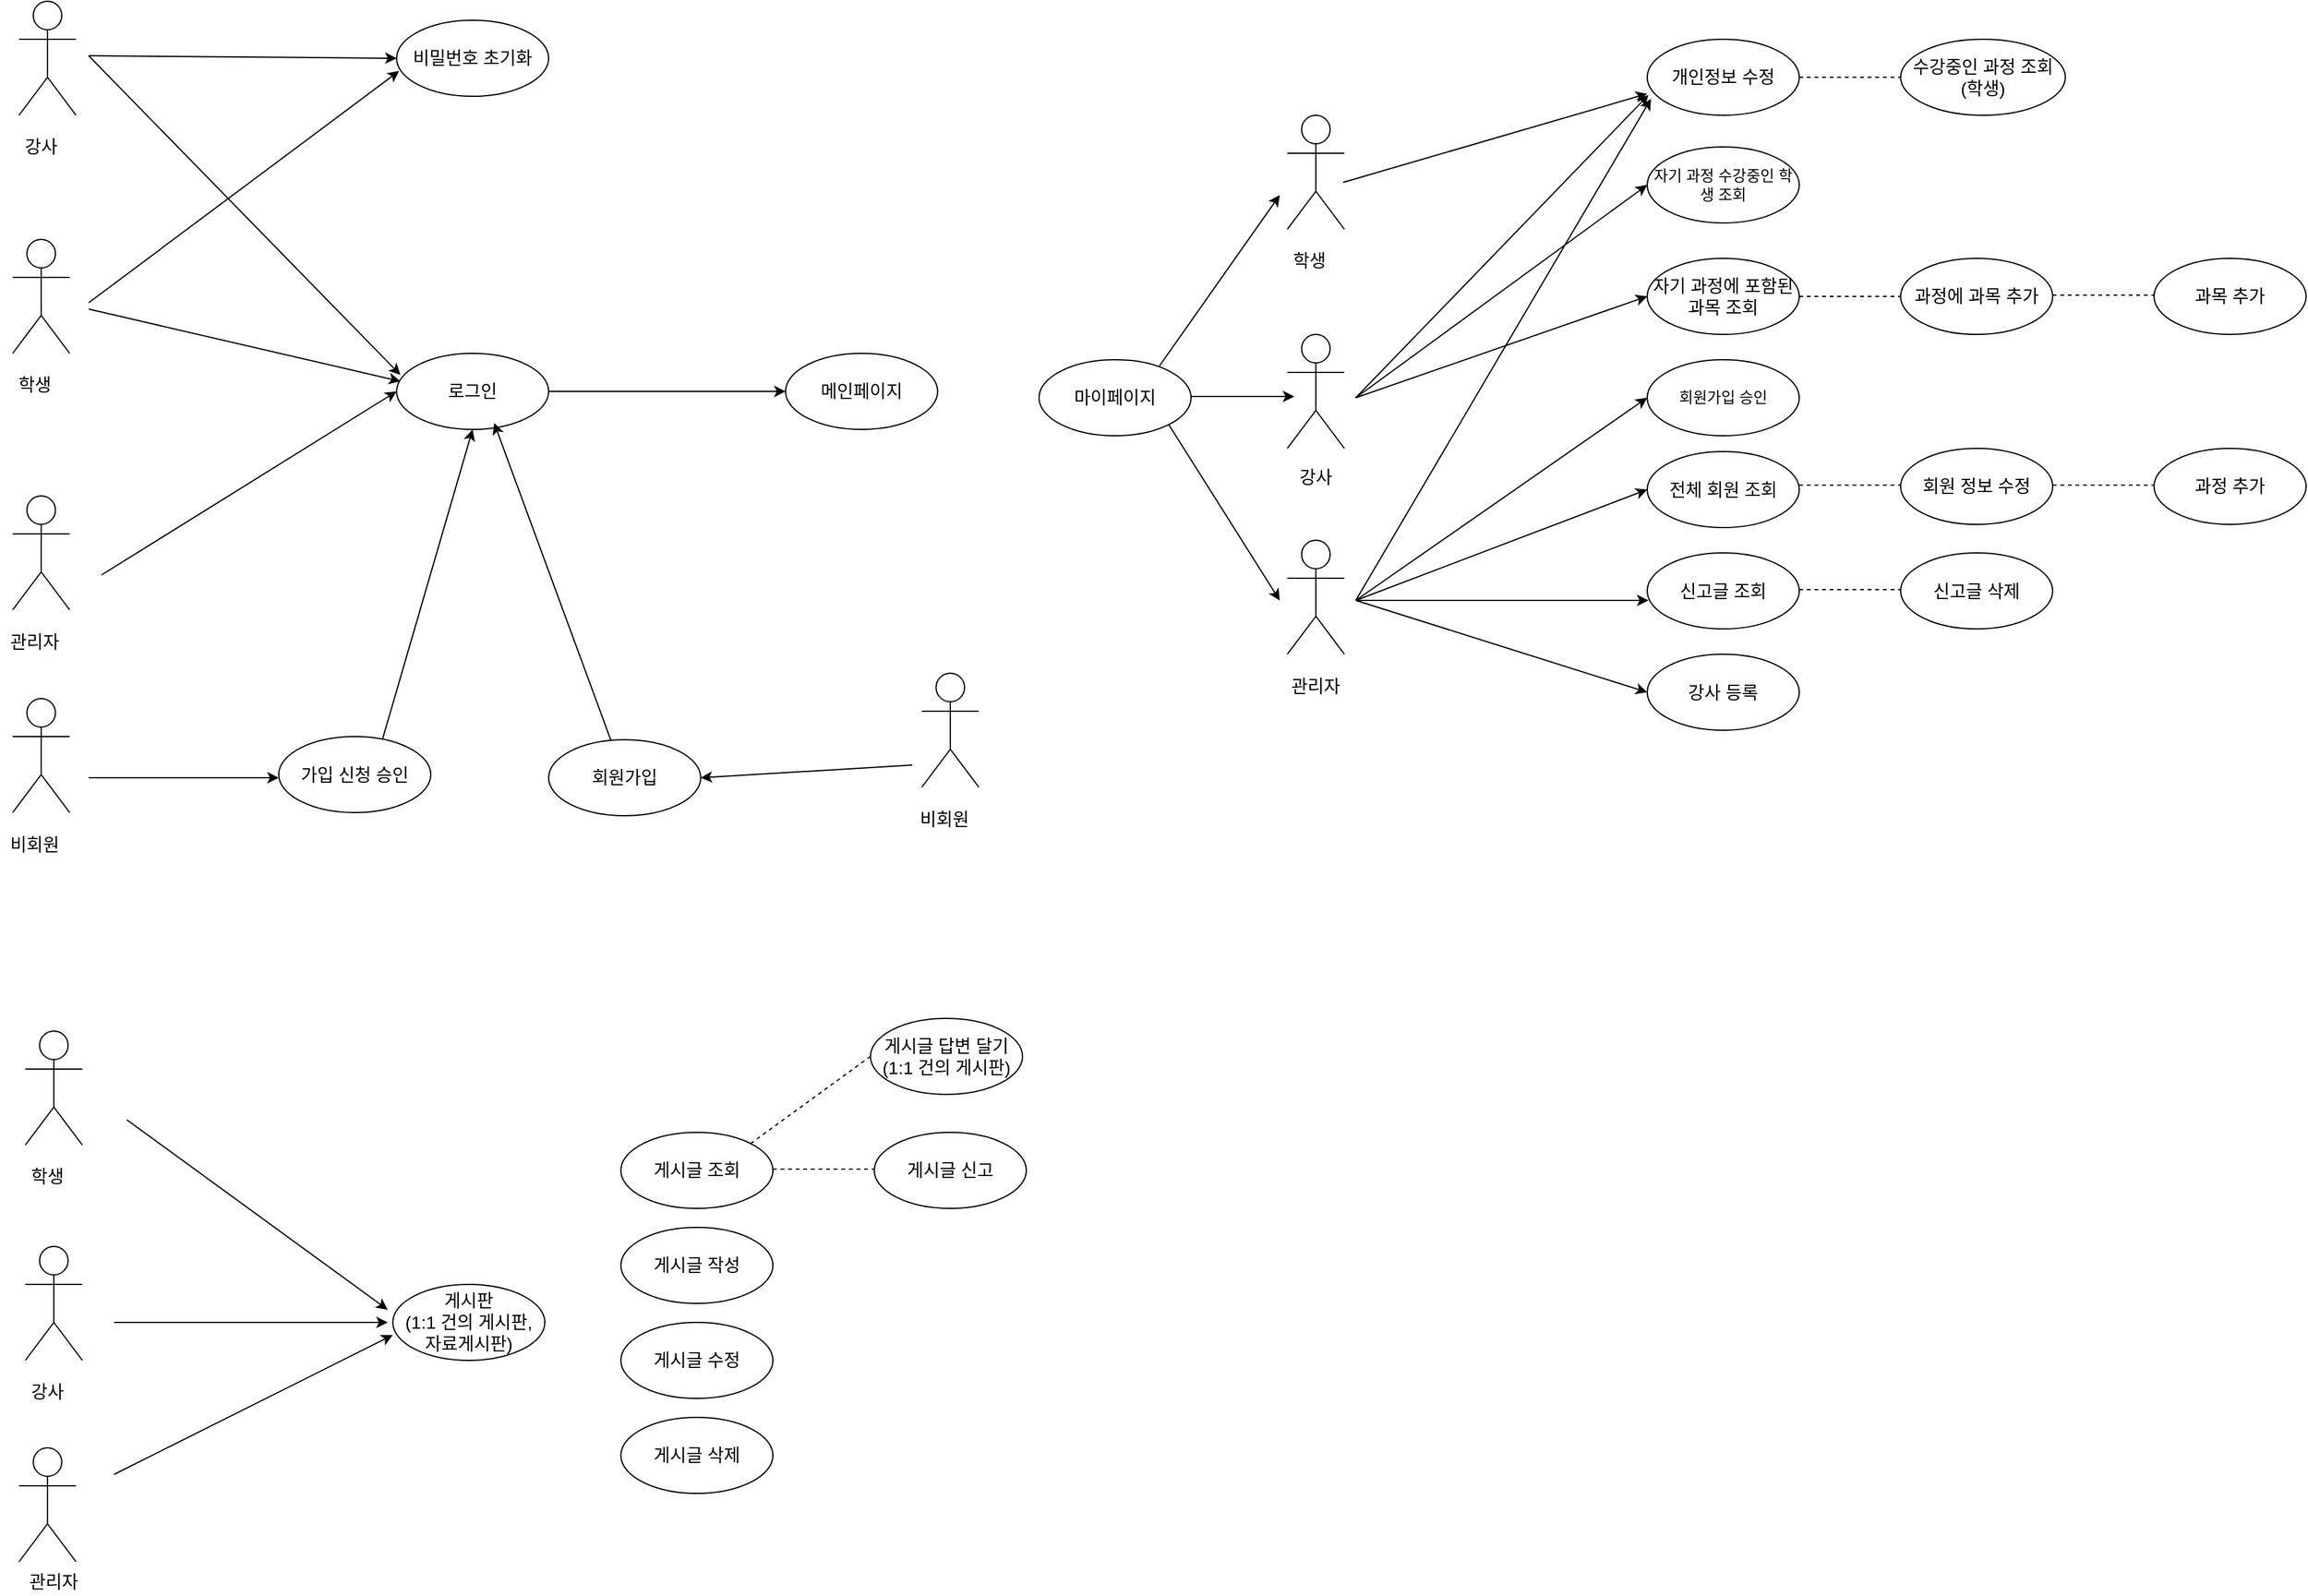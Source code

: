 <mxfile version="10.6.7" type="github"><diagram id="NTyxb_ioDviHmjdF3tRQ" name="Page-1"><mxGraphModel dx="1394" dy="796" grid="1" gridSize="10" guides="1" tooltips="1" connect="1" arrows="1" fold="1" page="1" pageScale="1" pageWidth="827" pageHeight="1169" math="0" shadow="0"><root><mxCell id="0"/><mxCell id="1" parent="0"/><mxCell id="vYKhGPjS0XcKdQ3DkkJL-1" value="&lt;font color=&quot;#ffffff&quot;&gt;Actor&lt;/font&gt;" style="shape=umlActor;verticalLabelPosition=bottom;labelBackgroundColor=#ffffff;verticalAlign=top;html=1;outlineConnect=0;" parent="1" vertex="1"><mxGeometry x="50" y="215" width="45" height="90" as="geometry"/></mxCell><mxCell id="vYKhGPjS0XcKdQ3DkkJL-2" value="&lt;font style=&quot;font-size: 14px&quot;&gt;비밀번호 초기화&lt;/font&gt;" style="ellipse;whiteSpace=wrap;html=1;" parent="1" vertex="1"><mxGeometry x="353" y="42" width="120" height="60" as="geometry"/></mxCell><mxCell id="vYKhGPjS0XcKdQ3DkkJL-12" value="&lt;font style=&quot;font-size: 14px&quot;&gt;학생&lt;/font&gt;" style="text;html=1;strokeColor=none;fillColor=none;align=center;verticalAlign=middle;whiteSpace=wrap;rounded=0;" parent="1" vertex="1"><mxGeometry x="40" y="320" width="55" height="20" as="geometry"/></mxCell><mxCell id="vYKhGPjS0XcKdQ3DkkJL-15" value="&lt;font color=&quot;#ffffff&quot;&gt;Actor&lt;/font&gt;" style="shape=umlActor;verticalLabelPosition=bottom;labelBackgroundColor=#ffffff;verticalAlign=top;html=1;outlineConnect=0;" parent="1" vertex="1"><mxGeometry x="55" y="27" width="45" height="90" as="geometry"/></mxCell><mxCell id="vYKhGPjS0XcKdQ3DkkJL-16" value="&lt;font style=&quot;font-size: 14px&quot;&gt;강사&lt;/font&gt;" style="text;html=1;strokeColor=none;fillColor=none;align=center;verticalAlign=middle;whiteSpace=wrap;rounded=0;" parent="1" vertex="1"><mxGeometry x="45" y="132" width="55" height="20" as="geometry"/></mxCell><mxCell id="R5ydXDe85Mxhxa_G9bTE-1" value="&lt;font color=&quot;#ffffff&quot;&gt;Actor&lt;/font&gt;" style="shape=umlActor;verticalLabelPosition=bottom;labelBackgroundColor=#ffffff;verticalAlign=top;html=1;outlineConnect=0;strokeColor=#000000;" parent="1" vertex="1"><mxGeometry x="50" y="417.5" width="45" height="90" as="geometry"/></mxCell><mxCell id="R5ydXDe85Mxhxa_G9bTE-2" value="&lt;span style=&quot;font-size: 14px&quot;&gt;관리자&lt;/span&gt;" style="text;html=1;strokeColor=none;fillColor=none;align=center;verticalAlign=middle;whiteSpace=wrap;rounded=0;" parent="1" vertex="1"><mxGeometry x="40" y="522.5" width="55" height="20" as="geometry"/></mxCell><mxCell id="R5ydXDe85Mxhxa_G9bTE-4" value="" style="endArrow=classic;html=1;entryX=0.017;entryY=0.667;entryDx=0;entryDy=0;entryPerimeter=0;" parent="1" target="vYKhGPjS0XcKdQ3DkkJL-2" edge="1"><mxGeometry width="50" height="50" relative="1" as="geometry"><mxPoint x="110" y="265" as="sourcePoint"/><mxPoint x="360" y="160" as="targetPoint"/></mxGeometry></mxCell><mxCell id="R5ydXDe85Mxhxa_G9bTE-5" value="" style="endArrow=classic;html=1;entryX=0;entryY=0.5;entryDx=0;entryDy=0;" parent="1" target="vYKhGPjS0XcKdQ3DkkJL-2" edge="1"><mxGeometry width="50" height="50" relative="1" as="geometry"><mxPoint x="110" y="70" as="sourcePoint"/><mxPoint x="360" y="160" as="targetPoint"/></mxGeometry></mxCell><mxCell id="R5ydXDe85Mxhxa_G9bTE-6" value="&lt;span style=&quot;font-size: 14px&quot;&gt;로그인&lt;/span&gt;" style="ellipse;whiteSpace=wrap;html=1;" parent="1" vertex="1"><mxGeometry x="353" y="305" width="120" height="60" as="geometry"/></mxCell><mxCell id="R5ydXDe85Mxhxa_G9bTE-7" value="&lt;span style=&quot;font-size: 14px&quot;&gt;메인페이지&lt;/span&gt;" style="ellipse;whiteSpace=wrap;html=1;" parent="1" vertex="1"><mxGeometry x="660" y="305" width="120" height="60" as="geometry"/></mxCell><mxCell id="R5ydXDe85Mxhxa_G9bTE-11" value="" style="endArrow=classic;html=1;entryX=0;entryY=0.5;entryDx=0;entryDy=0;" parent="1" target="R5ydXDe85Mxhxa_G9bTE-6" edge="1"><mxGeometry width="50" height="50" relative="1" as="geometry"><mxPoint x="120" y="480" as="sourcePoint"/><mxPoint x="170" y="430" as="targetPoint"/></mxGeometry></mxCell><mxCell id="R5ydXDe85Mxhxa_G9bTE-12" value="" style="endArrow=classic;html=1;entryX=0.025;entryY=0.367;entryDx=0;entryDy=0;entryPerimeter=0;" parent="1" target="R5ydXDe85Mxhxa_G9bTE-6" edge="1"><mxGeometry width="50" height="50" relative="1" as="geometry"><mxPoint x="110" y="270" as="sourcePoint"/><mxPoint x="365" y="92" as="targetPoint"/></mxGeometry></mxCell><mxCell id="R5ydXDe85Mxhxa_G9bTE-13" value="" style="endArrow=classic;html=1;entryX=0.025;entryY=0.283;entryDx=0;entryDy=0;entryPerimeter=0;" parent="1" target="R5ydXDe85Mxhxa_G9bTE-6" edge="1"><mxGeometry width="50" height="50" relative="1" as="geometry"><mxPoint x="110" y="70" as="sourcePoint"/><mxPoint x="350" y="320" as="targetPoint"/></mxGeometry></mxCell><mxCell id="R5ydXDe85Mxhxa_G9bTE-14" value="" style="endArrow=classic;html=1;exitX=1;exitY=0.5;exitDx=0;exitDy=0;entryX=0;entryY=0.5;entryDx=0;entryDy=0;" parent="1" source="R5ydXDe85Mxhxa_G9bTE-6" target="R5ydXDe85Mxhxa_G9bTE-7" edge="1"><mxGeometry width="50" height="50" relative="1" as="geometry"><mxPoint x="390" y="412.5" as="sourcePoint"/><mxPoint x="656" y="342" as="targetPoint"/></mxGeometry></mxCell><mxCell id="R5ydXDe85Mxhxa_G9bTE-15" value="&lt;font color=&quot;#ffffff&quot;&gt;Actor&lt;/font&gt;" style="shape=umlActor;verticalLabelPosition=bottom;labelBackgroundColor=#ffffff;verticalAlign=top;html=1;outlineConnect=0;strokeColor=#000000;" parent="1" vertex="1"><mxGeometry x="50" y="577.5" width="45" height="90" as="geometry"/></mxCell><mxCell id="R5ydXDe85Mxhxa_G9bTE-16" value="&lt;span style=&quot;font-size: 14px&quot;&gt;비회원&lt;/span&gt;" style="text;html=1;strokeColor=none;fillColor=none;align=center;verticalAlign=middle;whiteSpace=wrap;rounded=0;" parent="1" vertex="1"><mxGeometry x="40" y="682.5" width="55" height="20" as="geometry"/></mxCell><mxCell id="R5ydXDe85Mxhxa_G9bTE-17" value="" style="endArrow=classic;html=1;" parent="1" edge="1"><mxGeometry width="50" height="50" relative="1" as="geometry"><mxPoint x="110" y="640" as="sourcePoint"/><mxPoint x="260" y="640" as="targetPoint"/></mxGeometry></mxCell><mxCell id="R5ydXDe85Mxhxa_G9bTE-19" value="&lt;span style=&quot;font-size: 14px&quot;&gt;회원가입&lt;/span&gt;" style="ellipse;whiteSpace=wrap;html=1;" parent="1" vertex="1"><mxGeometry x="473" y="610" width="120" height="60" as="geometry"/></mxCell><mxCell id="R5ydXDe85Mxhxa_G9bTE-22" value="" style="endArrow=classic;html=1;" parent="1" source="R5ydXDe85Mxhxa_G9bTE-19" edge="1"><mxGeometry width="50" height="50" relative="1" as="geometry"><mxPoint x="290" y="605" as="sourcePoint"/><mxPoint x="430" y="360" as="targetPoint"/></mxGeometry></mxCell><mxCell id="R5ydXDe85Mxhxa_G9bTE-23" value="&lt;font color=&quot;#ffffff&quot;&gt;Actor&lt;/font&gt;" style="shape=umlActor;verticalLabelPosition=bottom;labelBackgroundColor=#ffffff;verticalAlign=top;html=1;outlineConnect=0;strokeColor=#000000;" parent="1" vertex="1"><mxGeometry x="767.5" y="557.5" width="45" height="90" as="geometry"/></mxCell><mxCell id="R5ydXDe85Mxhxa_G9bTE-24" value="&lt;span style=&quot;font-size: 14px&quot;&gt;비회원&lt;/span&gt;" style="text;html=1;strokeColor=none;fillColor=none;align=center;verticalAlign=middle;whiteSpace=wrap;rounded=0;" parent="1" vertex="1"><mxGeometry x="757.5" y="662.5" width="55" height="20" as="geometry"/></mxCell><mxCell id="R5ydXDe85Mxhxa_G9bTE-25" value="&lt;span style=&quot;font-size: 14px&quot;&gt;가입 신청 승인&lt;/span&gt;" style="ellipse;whiteSpace=wrap;html=1;" parent="1" vertex="1"><mxGeometry x="260" y="607.5" width="120" height="60" as="geometry"/></mxCell><mxCell id="R5ydXDe85Mxhxa_G9bTE-26" value="" style="endArrow=classic;html=1;entryX=0.5;entryY=1;entryDx=0;entryDy=0;" parent="1" target="R5ydXDe85Mxhxa_G9bTE-6" edge="1"><mxGeometry width="50" height="50" relative="1" as="geometry"><mxPoint x="341.758" y="610.031" as="sourcePoint"/><mxPoint x="250" y="369.5" as="targetPoint"/></mxGeometry></mxCell><mxCell id="R5ydXDe85Mxhxa_G9bTE-27" value="" style="endArrow=classic;html=1;entryX=1;entryY=0.5;entryDx=0;entryDy=0;" parent="1" target="R5ydXDe85Mxhxa_G9bTE-19" edge="1"><mxGeometry width="50" height="50" relative="1" as="geometry"><mxPoint x="760" y="630" as="sourcePoint"/><mxPoint x="752.5" y="639.5" as="targetPoint"/></mxGeometry></mxCell><mxCell id="R5ydXDe85Mxhxa_G9bTE-35" value="&lt;font color=&quot;#ffffff&quot;&gt;Actor&lt;/font&gt;" style="shape=umlActor;verticalLabelPosition=bottom;labelBackgroundColor=#ffffff;verticalAlign=top;html=1;outlineConnect=0;" parent="1" vertex="1"><mxGeometry x="1056" y="290" width="45" height="90" as="geometry"/></mxCell><mxCell id="R5ydXDe85Mxhxa_G9bTE-36" value="&lt;span style=&quot;font-size: 14px&quot;&gt;강사&lt;/span&gt;" style="text;html=1;strokeColor=none;fillColor=none;align=center;verticalAlign=middle;whiteSpace=wrap;rounded=0;" parent="1" vertex="1"><mxGeometry x="1051" y="392.5" width="55" height="20" as="geometry"/></mxCell><mxCell id="R5ydXDe85Mxhxa_G9bTE-37" value="&lt;font color=&quot;#ffffff&quot;&gt;Actor&lt;/font&gt;" style="shape=umlActor;verticalLabelPosition=bottom;labelBackgroundColor=#ffffff;verticalAlign=top;html=1;outlineConnect=0;" parent="1" vertex="1"><mxGeometry x="1056" y="117" width="45" height="90" as="geometry"/></mxCell><mxCell id="R5ydXDe85Mxhxa_G9bTE-38" value="&lt;font style=&quot;font-size: 14px&quot;&gt;학생&lt;/font&gt;" style="text;html=1;strokeColor=none;fillColor=none;align=center;verticalAlign=middle;whiteSpace=wrap;rounded=0;" parent="1" vertex="1"><mxGeometry x="1046" y="222" width="55" height="20" as="geometry"/></mxCell><mxCell id="R5ydXDe85Mxhxa_G9bTE-39" value="&lt;font color=&quot;#ffffff&quot;&gt;Actor&lt;/font&gt;" style="shape=umlActor;verticalLabelPosition=bottom;labelBackgroundColor=#ffffff;verticalAlign=top;html=1;outlineConnect=0;strokeColor=#000000;" parent="1" vertex="1"><mxGeometry x="1056" y="452.5" width="45" height="90" as="geometry"/></mxCell><mxCell id="R5ydXDe85Mxhxa_G9bTE-40" value="&lt;span style=&quot;font-size: 14px&quot;&gt;관리자&lt;/span&gt;" style="text;html=1;strokeColor=none;fillColor=none;align=center;verticalAlign=middle;whiteSpace=wrap;rounded=0;" parent="1" vertex="1"><mxGeometry x="1051" y="557.5" width="55" height="20" as="geometry"/></mxCell><mxCell id="R5ydXDe85Mxhxa_G9bTE-53" value="&lt;span style=&quot;font-size: 14px&quot;&gt;마이페이지&lt;/span&gt;" style="ellipse;whiteSpace=wrap;html=1;" parent="1" vertex="1"><mxGeometry x="860" y="310" width="120" height="60" as="geometry"/></mxCell><mxCell id="R5ydXDe85Mxhxa_G9bTE-57" value="" style="endArrow=classic;html=1;" parent="1" edge="1"><mxGeometry width="50" height="50" relative="1" as="geometry"><mxPoint x="955" y="315" as="sourcePoint"/><mxPoint x="1050" y="180" as="targetPoint"/></mxGeometry></mxCell><mxCell id="R5ydXDe85Mxhxa_G9bTE-58" value="" style="endArrow=classic;html=1;" parent="1" edge="1"><mxGeometry width="50" height="50" relative="1" as="geometry"><mxPoint x="980" y="339" as="sourcePoint"/><mxPoint x="1061.5" y="339" as="targetPoint"/></mxGeometry></mxCell><mxCell id="R5ydXDe85Mxhxa_G9bTE-59" value="" style="endArrow=classic;html=1;exitX=1;exitY=1;exitDx=0;exitDy=0;" parent="1" source="R5ydXDe85Mxhxa_G9bTE-53" edge="1"><mxGeometry width="50" height="50" relative="1" as="geometry"><mxPoint x="975" y="335" as="sourcePoint"/><mxPoint x="1050" y="500" as="targetPoint"/></mxGeometry></mxCell><mxCell id="R5ydXDe85Mxhxa_G9bTE-60" value="&lt;span style=&quot;font-size: 14px&quot;&gt;개인정보 수정&lt;/span&gt;" style="ellipse;whiteSpace=wrap;html=1;" parent="1" vertex="1"><mxGeometry x="1340" y="57" width="120" height="60" as="geometry"/></mxCell><mxCell id="R5ydXDe85Mxhxa_G9bTE-72" value="&lt;span style=&quot;font-size: 14px&quot;&gt;수강중인 과정 조회&lt;br&gt;(학생)&lt;br&gt;&lt;/span&gt;" style="ellipse;whiteSpace=wrap;html=1;" parent="1" vertex="1"><mxGeometry x="1540" y="57" width="130" height="60" as="geometry"/></mxCell><mxCell id="R5ydXDe85Mxhxa_G9bTE-61" value="자기 과정 수강중인 학생 조회" style="ellipse;whiteSpace=wrap;html=1;" parent="1" vertex="1"><mxGeometry x="1340" y="142" width="120" height="60" as="geometry"/></mxCell><mxCell id="R5ydXDe85Mxhxa_G9bTE-62" value="&lt;span style=&quot;font-size: 14px&quot;&gt;자기 과정에 포함된 과목 조회&lt;/span&gt;" style="ellipse;whiteSpace=wrap;html=1;" parent="1" vertex="1"><mxGeometry x="1340" y="230" width="120" height="60" as="geometry"/></mxCell><mxCell id="R5ydXDe85Mxhxa_G9bTE-76" value="&lt;span style=&quot;font-size: 14px&quot;&gt;과정에 과목 추가&lt;/span&gt;" style="ellipse;whiteSpace=wrap;html=1;" parent="1" vertex="1"><mxGeometry x="1540" y="230" width="120" height="60" as="geometry"/></mxCell><mxCell id="R5ydXDe85Mxhxa_G9bTE-63" value="" style="endArrow=classic;html=1;" parent="1" edge="1"><mxGeometry width="50" height="50" relative="1" as="geometry"><mxPoint x="1110" y="340" as="sourcePoint"/><mxPoint x="1341" y="101" as="targetPoint"/></mxGeometry></mxCell><mxCell id="R5ydXDe85Mxhxa_G9bTE-66" value="&lt;span style=&quot;font-size: 14px&quot;&gt;과목 추가&lt;/span&gt;" style="ellipse;whiteSpace=wrap;html=1;" parent="1" vertex="1"><mxGeometry x="1740" y="230" width="120" height="60" as="geometry"/></mxCell><mxCell id="R5ydXDe85Mxhxa_G9bTE-67" value="회원가입 승인" style="ellipse;whiteSpace=wrap;html=1;" parent="1" vertex="1"><mxGeometry x="1340" y="310" width="120" height="60" as="geometry"/></mxCell><mxCell id="R5ydXDe85Mxhxa_G9bTE-68" value="&lt;span style=&quot;font-size: 14px&quot;&gt;전체 회원 조회&lt;/span&gt;" style="ellipse;whiteSpace=wrap;html=1;" parent="1" vertex="1"><mxGeometry x="1340" y="382.5" width="120" height="60" as="geometry"/></mxCell><mxCell id="R5ydXDe85Mxhxa_G9bTE-69" value="" style="endArrow=classic;html=1;" parent="1" edge="1"><mxGeometry width="50" height="50" relative="1" as="geometry"><mxPoint x="1100" y="170" as="sourcePoint"/><mxPoint x="1340" y="100" as="targetPoint"/></mxGeometry></mxCell><mxCell id="R5ydXDe85Mxhxa_G9bTE-70" value="" style="endArrow=classic;html=1;entryX=0.025;entryY=0.783;entryDx=0;entryDy=0;entryPerimeter=0;" parent="1" target="R5ydXDe85Mxhxa_G9bTE-60" edge="1"><mxGeometry width="50" height="50" relative="1" as="geometry"><mxPoint x="1110" y="500" as="sourcePoint"/><mxPoint x="1350" y="452.5" as="targetPoint"/></mxGeometry></mxCell><mxCell id="R5ydXDe85Mxhxa_G9bTE-74" value="" style="endArrow=classic;html=1;entryX=0;entryY=0.5;entryDx=0;entryDy=0;" parent="1" target="R5ydXDe85Mxhxa_G9bTE-61" edge="1"><mxGeometry width="50" height="50" relative="1" as="geometry"><mxPoint x="1110" y="340" as="sourcePoint"/><mxPoint x="1341" y="112.5" as="targetPoint"/></mxGeometry></mxCell><mxCell id="R5ydXDe85Mxhxa_G9bTE-75" value="" style="endArrow=classic;html=1;entryX=0;entryY=0.5;entryDx=0;entryDy=0;" parent="1" target="R5ydXDe85Mxhxa_G9bTE-62" edge="1"><mxGeometry width="50" height="50" relative="1" as="geometry"><mxPoint x="1110" y="340" as="sourcePoint"/><mxPoint x="1361" y="121" as="targetPoint"/></mxGeometry></mxCell><mxCell id="R5ydXDe85Mxhxa_G9bTE-83" value="" style="endArrow=classic;html=1;entryX=0;entryY=0.5;entryDx=0;entryDy=0;" parent="1" target="R5ydXDe85Mxhxa_G9bTE-67" edge="1"><mxGeometry width="50" height="50" relative="1" as="geometry"><mxPoint x="1110" y="500" as="sourcePoint"/><mxPoint x="1353" y="114" as="targetPoint"/></mxGeometry></mxCell><mxCell id="R5ydXDe85Mxhxa_G9bTE-84" value="" style="endArrow=classic;html=1;entryX=0;entryY=0.5;entryDx=0;entryDy=0;" parent="1" target="R5ydXDe85Mxhxa_G9bTE-68" edge="1"><mxGeometry width="50" height="50" relative="1" as="geometry"><mxPoint x="1110" y="500" as="sourcePoint"/><mxPoint x="1350" y="350" as="targetPoint"/></mxGeometry></mxCell><mxCell id="R5ydXDe85Mxhxa_G9bTE-85" value="&lt;span style=&quot;font-size: 14px&quot;&gt;신고글 조회&lt;/span&gt;" style="ellipse;whiteSpace=wrap;html=1;" parent="1" vertex="1"><mxGeometry x="1340" y="462.5" width="120" height="60" as="geometry"/></mxCell><mxCell id="R5ydXDe85Mxhxa_G9bTE-86" value="" style="endArrow=classic;html=1;entryX=0.008;entryY=0.625;entryDx=0;entryDy=0;entryPerimeter=0;" parent="1" target="R5ydXDe85Mxhxa_G9bTE-85" edge="1"><mxGeometry width="50" height="50" relative="1" as="geometry"><mxPoint x="1110" y="500" as="sourcePoint"/><mxPoint x="1350" y="423" as="targetPoint"/></mxGeometry></mxCell><mxCell id="R5ydXDe85Mxhxa_G9bTE-89" value="&lt;span style=&quot;font-size: 14px&quot;&gt;강사 등록&lt;/span&gt;" style="ellipse;whiteSpace=wrap;html=1;" parent="1" vertex="1"><mxGeometry x="1340" y="542.5" width="120" height="60" as="geometry"/></mxCell><mxCell id="R5ydXDe85Mxhxa_G9bTE-90" value="" style="endArrow=classic;html=1;entryX=0;entryY=0.5;entryDx=0;entryDy=0;" parent="1" target="R5ydXDe85Mxhxa_G9bTE-89" edge="1"><mxGeometry width="50" height="50" relative="1" as="geometry"><mxPoint x="1110" y="500" as="sourcePoint"/><mxPoint x="1351" y="510" as="targetPoint"/></mxGeometry></mxCell><mxCell id="R5ydXDe85Mxhxa_G9bTE-91" value="" style="endArrow=none;dashed=1;html=1;entryX=0;entryY=0.5;entryDx=0;entryDy=0;exitX=1;exitY=0.5;exitDx=0;exitDy=0;" parent="1" source="R5ydXDe85Mxhxa_G9bTE-60" target="R5ydXDe85Mxhxa_G9bTE-72" edge="1"><mxGeometry width="50" height="50" relative="1" as="geometry"><mxPoint x="1470" y="200" as="sourcePoint"/><mxPoint x="1520" y="150" as="targetPoint"/></mxGeometry></mxCell><mxCell id="R5ydXDe85Mxhxa_G9bTE-92" value="" style="endArrow=none;dashed=1;html=1;entryX=0;entryY=0.5;entryDx=0;entryDy=0;exitX=1;exitY=0.5;exitDx=0;exitDy=0;" parent="1" edge="1"><mxGeometry width="50" height="50" relative="1" as="geometry"><mxPoint x="1460" y="260" as="sourcePoint"/><mxPoint x="1540" y="260" as="targetPoint"/></mxGeometry></mxCell><mxCell id="R5ydXDe85Mxhxa_G9bTE-93" value="" style="endArrow=none;dashed=1;html=1;entryX=0;entryY=0.5;entryDx=0;entryDy=0;exitX=1;exitY=0.5;exitDx=0;exitDy=0;" parent="1" edge="1"><mxGeometry width="50" height="50" relative="1" as="geometry"><mxPoint x="1660" y="259" as="sourcePoint"/><mxPoint x="1740" y="259" as="targetPoint"/></mxGeometry></mxCell><mxCell id="R5ydXDe85Mxhxa_G9bTE-94" value="&lt;font color=&quot;#ffffff&quot;&gt;Actor&lt;/font&gt;" style="shape=umlActor;verticalLabelPosition=bottom;labelBackgroundColor=#ffffff;verticalAlign=top;html=1;outlineConnect=0;" parent="1" vertex="1"><mxGeometry x="60" y="840" width="45" height="90" as="geometry"/></mxCell><mxCell id="R5ydXDe85Mxhxa_G9bTE-95" value="&lt;font style=&quot;font-size: 14px&quot;&gt;학생&lt;/font&gt;" style="text;html=1;strokeColor=none;fillColor=none;align=center;verticalAlign=middle;whiteSpace=wrap;rounded=0;" parent="1" vertex="1"><mxGeometry x="50" y="945" width="55" height="20" as="geometry"/></mxCell><mxCell id="R5ydXDe85Mxhxa_G9bTE-96" value="&lt;font color=&quot;#ffffff&quot;&gt;Actor&lt;/font&gt;" style="shape=umlActor;verticalLabelPosition=bottom;labelBackgroundColor=#ffffff;verticalAlign=top;html=1;outlineConnect=0;strokeColor=#000000;" parent="1" vertex="1"><mxGeometry x="55" y="1169" width="45" height="90" as="geometry"/></mxCell><mxCell id="R5ydXDe85Mxhxa_G9bTE-97" value="&lt;span style=&quot;font-size: 14px&quot;&gt;관리자&lt;/span&gt;" style="text;html=1;strokeColor=none;fillColor=none;align=center;verticalAlign=middle;whiteSpace=wrap;rounded=0;" parent="1" vertex="1"><mxGeometry x="55" y="1265" width="55" height="20" as="geometry"/></mxCell><mxCell id="R5ydXDe85Mxhxa_G9bTE-98" value="&lt;font color=&quot;#ffffff&quot;&gt;Actor&lt;/font&gt;" style="shape=umlActor;verticalLabelPosition=bottom;labelBackgroundColor=#ffffff;verticalAlign=top;html=1;outlineConnect=0;strokeColor=#000000;" parent="1" vertex="1"><mxGeometry x="60" y="1010" width="45" height="90" as="geometry"/></mxCell><mxCell id="R5ydXDe85Mxhxa_G9bTE-99" value="&lt;span style=&quot;font-size: 14px&quot;&gt;강사&lt;/span&gt;" style="text;html=1;strokeColor=none;fillColor=none;align=center;verticalAlign=middle;whiteSpace=wrap;rounded=0;" parent="1" vertex="1"><mxGeometry x="50" y="1115" width="55" height="20" as="geometry"/></mxCell><mxCell id="R5ydXDe85Mxhxa_G9bTE-100" value="&lt;span style=&quot;font-size: 14px&quot;&gt;게시글 조회&lt;/span&gt;" style="ellipse;whiteSpace=wrap;html=1;" parent="1" vertex="1"><mxGeometry x="530" y="920" width="120" height="60" as="geometry"/></mxCell><mxCell id="R5ydXDe85Mxhxa_G9bTE-101" value="&lt;span style=&quot;font-size: 14px&quot;&gt;게시글 작성&lt;/span&gt;" style="ellipse;whiteSpace=wrap;html=1;" parent="1" vertex="1"><mxGeometry x="530" y="995" width="120" height="60" as="geometry"/></mxCell><mxCell id="R5ydXDe85Mxhxa_G9bTE-105" value="&lt;span style=&quot;font-size: 14px&quot;&gt;게시글 수정&lt;/span&gt;" style="ellipse;whiteSpace=wrap;html=1;" parent="1" vertex="1"><mxGeometry x="530" y="1070" width="120" height="60" as="geometry"/></mxCell><mxCell id="R5ydXDe85Mxhxa_G9bTE-106" value="&lt;span style=&quot;font-size: 14px&quot;&gt;게시글 삭제&lt;/span&gt;" style="ellipse;whiteSpace=wrap;html=1;" parent="1" vertex="1"><mxGeometry x="530" y="1145" width="120" height="60" as="geometry"/></mxCell><mxCell id="R5ydXDe85Mxhxa_G9bTE-109" value="&lt;span style=&quot;font-size: 14px&quot;&gt;게시글 신고&lt;/span&gt;" style="ellipse;whiteSpace=wrap;html=1;" parent="1" vertex="1"><mxGeometry x="730" y="920" width="120" height="60" as="geometry"/></mxCell><mxCell id="R5ydXDe85Mxhxa_G9bTE-110" value="" style="endArrow=none;dashed=1;html=1;entryX=0;entryY=0.5;entryDx=0;entryDy=0;exitX=1;exitY=0.5;exitDx=0;exitDy=0;" parent="1" edge="1"><mxGeometry width="50" height="50" relative="1" as="geometry"><mxPoint x="650" y="949" as="sourcePoint"/><mxPoint x="730" y="949" as="targetPoint"/></mxGeometry></mxCell><mxCell id="R5ydXDe85Mxhxa_G9bTE-113" value="&lt;span style=&quot;font-size: 14px&quot;&gt;회원 정보 수정&lt;/span&gt;" style="ellipse;whiteSpace=wrap;html=1;" parent="1" vertex="1"><mxGeometry x="1540" y="380" width="120" height="60" as="geometry"/></mxCell><mxCell id="R5ydXDe85Mxhxa_G9bTE-114" value="" style="endArrow=none;dashed=1;html=1;entryX=0;entryY=0.5;entryDx=0;entryDy=0;exitX=1;exitY=0.5;exitDx=0;exitDy=0;" parent="1" edge="1"><mxGeometry width="50" height="50" relative="1" as="geometry"><mxPoint x="1460" y="409" as="sourcePoint"/><mxPoint x="1540" y="409" as="targetPoint"/></mxGeometry></mxCell><mxCell id="R5ydXDe85Mxhxa_G9bTE-115" value="&lt;span style=&quot;font-size: 14px&quot;&gt;과정 추가&lt;/span&gt;" style="ellipse;whiteSpace=wrap;html=1;" parent="1" vertex="1"><mxGeometry x="1740" y="380" width="120" height="60" as="geometry"/></mxCell><mxCell id="R5ydXDe85Mxhxa_G9bTE-116" value="" style="endArrow=none;dashed=1;html=1;entryX=0;entryY=0.5;entryDx=0;entryDy=0;exitX=1;exitY=0.5;exitDx=0;exitDy=0;" parent="1" edge="1"><mxGeometry width="50" height="50" relative="1" as="geometry"><mxPoint x="1660" y="409" as="sourcePoint"/><mxPoint x="1740" y="409" as="targetPoint"/></mxGeometry></mxCell><mxCell id="R5ydXDe85Mxhxa_G9bTE-123" value="&lt;span style=&quot;font-size: 14px&quot;&gt;신고글 삭제&lt;/span&gt;" style="ellipse;whiteSpace=wrap;html=1;" parent="1" vertex="1"><mxGeometry x="1540" y="462.5" width="120" height="60" as="geometry"/></mxCell><mxCell id="R5ydXDe85Mxhxa_G9bTE-124" value="" style="endArrow=none;dashed=1;html=1;entryX=0;entryY=0.5;entryDx=0;entryDy=0;exitX=1;exitY=0.5;exitDx=0;exitDy=0;" parent="1" edge="1"><mxGeometry width="50" height="50" relative="1" as="geometry"><mxPoint x="1460" y="491.5" as="sourcePoint"/><mxPoint x="1540" y="491.5" as="targetPoint"/></mxGeometry></mxCell><mxCell id="R5ydXDe85Mxhxa_G9bTE-127" value="&lt;span style=&quot;font-size: 14px&quot;&gt;게시글 답변 달기&lt;br&gt;(1:1 건의 게시판)&lt;br&gt;&lt;/span&gt;" style="ellipse;whiteSpace=wrap;html=1;" parent="1" vertex="1"><mxGeometry x="727" y="830" width="120" height="60" as="geometry"/></mxCell><mxCell id="R5ydXDe85Mxhxa_G9bTE-128" value="" style="endArrow=none;dashed=1;html=1;entryX=0;entryY=0.5;entryDx=0;entryDy=0;exitX=1;exitY=0;exitDx=0;exitDy=0;" parent="1" source="R5ydXDe85Mxhxa_G9bTE-100" target="R5ydXDe85Mxhxa_G9bTE-127" edge="1"><mxGeometry width="50" height="50" relative="1" as="geometry"><mxPoint x="627" y="859" as="sourcePoint"/><mxPoint x="710" y="859" as="targetPoint"/></mxGeometry></mxCell><mxCell id="R5ydXDe85Mxhxa_G9bTE-131" value="&lt;span style=&quot;font-size: 14px&quot;&gt;게시판&lt;br&gt;(1:1 건의 게시판,&lt;br&gt;자료게시판)&lt;br&gt;&lt;/span&gt;" style="ellipse;whiteSpace=wrap;html=1;" parent="1" vertex="1"><mxGeometry x="350" y="1040" width="120" height="60" as="geometry"/></mxCell><mxCell id="R5ydXDe85Mxhxa_G9bTE-133" value="" style="endArrow=classic;html=1;" parent="1" edge="1"><mxGeometry width="50" height="50" relative="1" as="geometry"><mxPoint x="130" y="1190" as="sourcePoint"/><mxPoint x="350" y="1080" as="targetPoint"/></mxGeometry></mxCell><mxCell id="R5ydXDe85Mxhxa_G9bTE-134" value="" style="endArrow=classic;html=1;" parent="1" edge="1"><mxGeometry width="50" height="50" relative="1" as="geometry"><mxPoint x="130" y="1070" as="sourcePoint"/><mxPoint x="346" y="1070" as="targetPoint"/></mxGeometry></mxCell><mxCell id="R5ydXDe85Mxhxa_G9bTE-135" value="" style="endArrow=classic;html=1;" parent="1" edge="1"><mxGeometry width="50" height="50" relative="1" as="geometry"><mxPoint x="140" y="910" as="sourcePoint"/><mxPoint x="346" y="1060" as="targetPoint"/></mxGeometry></mxCell></root></mxGraphModel></diagram></mxfile>